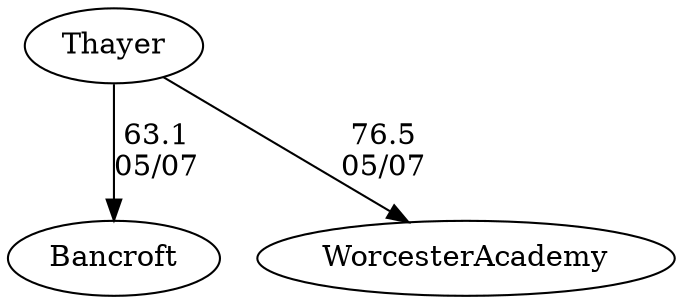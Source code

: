 digraph boys4foursThayer {Bancroft [URL="boys4foursBancroft.html"];Thayer [URL="boys4foursThayer.html"];WorcesterAcademy [URL="boys4foursWorcesterAcademy.html"];Thayer -> Bancroft[label="63.1
05/07", weight="37", tooltip="NEIRA Boys & Girls Fours,Bancroft School, St. Mary's Lynn, Eagle Hill School, Worcester Academy, Thayer Academy, St. Mark's			
Distance: 1500m Conditions: Slight head/cross wind throughout the races.
None", URL="https://www.row2k.com/results/resultspage.cfm?UID=D9F3FD47837D8C36A90E1613F9F35A67&cat=5", random="random"]; 
Thayer -> WorcesterAcademy[label="76.5
05/07", weight="24", tooltip="NEIRA Boys & Girls Fours,Bancroft School, St. Mary's Lynn, Eagle Hill School, Worcester Academy, Thayer Academy, St. Mark's			
Distance: 1500m Conditions: Slight head/cross wind throughout the races.
None", URL="https://www.row2k.com/results/resultspage.cfm?UID=D9F3FD47837D8C36A90E1613F9F35A67&cat=5", random="random"]}